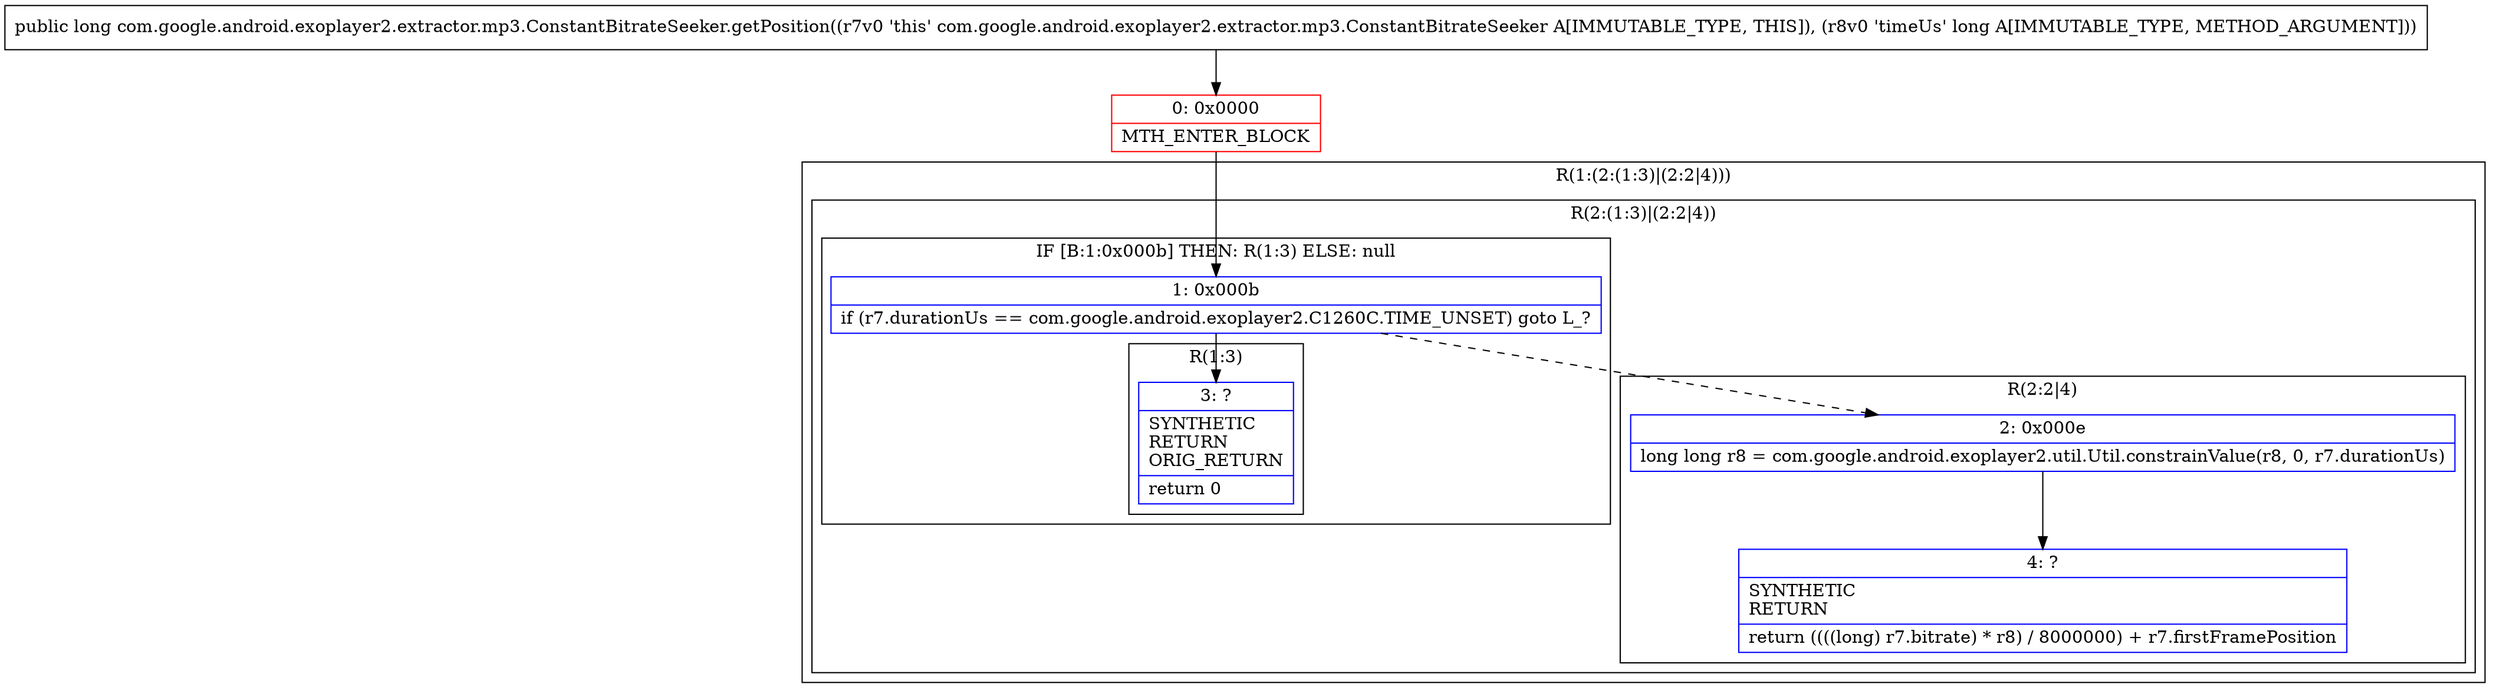digraph "CFG forcom.google.android.exoplayer2.extractor.mp3.ConstantBitrateSeeker.getPosition(J)J" {
subgraph cluster_Region_1807945416 {
label = "R(1:(2:(1:3)|(2:2|4)))";
node [shape=record,color=blue];
subgraph cluster_Region_188399384 {
label = "R(2:(1:3)|(2:2|4))";
node [shape=record,color=blue];
subgraph cluster_IfRegion_1417424272 {
label = "IF [B:1:0x000b] THEN: R(1:3) ELSE: null";
node [shape=record,color=blue];
Node_1 [shape=record,label="{1\:\ 0x000b|if (r7.durationUs == com.google.android.exoplayer2.C1260C.TIME_UNSET) goto L_?\l}"];
subgraph cluster_Region_836782292 {
label = "R(1:3)";
node [shape=record,color=blue];
Node_3 [shape=record,label="{3\:\ ?|SYNTHETIC\lRETURN\lORIG_RETURN\l|return 0\l}"];
}
}
subgraph cluster_Region_835492414 {
label = "R(2:2|4)";
node [shape=record,color=blue];
Node_2 [shape=record,label="{2\:\ 0x000e|long long r8 = com.google.android.exoplayer2.util.Util.constrainValue(r8, 0, r7.durationUs)\l}"];
Node_4 [shape=record,label="{4\:\ ?|SYNTHETIC\lRETURN\l|return ((((long) r7.bitrate) * r8) \/ 8000000) + r7.firstFramePosition\l}"];
}
}
}
Node_0 [shape=record,color=red,label="{0\:\ 0x0000|MTH_ENTER_BLOCK\l}"];
MethodNode[shape=record,label="{public long com.google.android.exoplayer2.extractor.mp3.ConstantBitrateSeeker.getPosition((r7v0 'this' com.google.android.exoplayer2.extractor.mp3.ConstantBitrateSeeker A[IMMUTABLE_TYPE, THIS]), (r8v0 'timeUs' long A[IMMUTABLE_TYPE, METHOD_ARGUMENT])) }"];
MethodNode -> Node_0;
Node_1 -> Node_2[style=dashed];
Node_1 -> Node_3;
Node_2 -> Node_4;
Node_0 -> Node_1;
}

